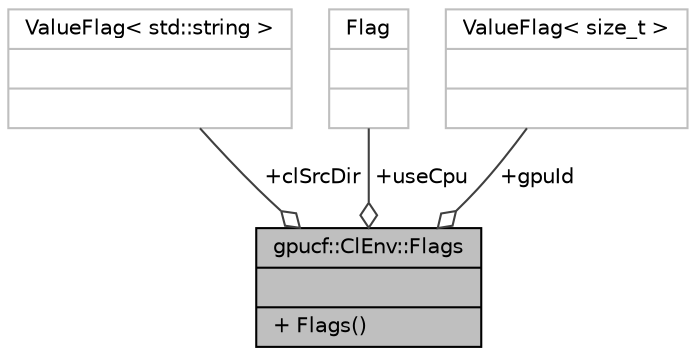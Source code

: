 digraph "gpucf::ClEnv::Flags"
{
 // INTERACTIVE_SVG=YES
  bgcolor="transparent";
  edge [fontname="Helvetica",fontsize="10",labelfontname="Helvetica",labelfontsize="10"];
  node [fontname="Helvetica",fontsize="10",shape=record];
  Node1 [label="{gpucf::ClEnv::Flags\n||+ Flags()\l}",height=0.2,width=0.4,color="black", fillcolor="grey75", style="filled", fontcolor="black"];
  Node2 -> Node1 [color="grey25",fontsize="10",style="solid",label=" +clSrcDir" ,arrowhead="odiamond",fontname="Helvetica"];
  Node2 [label="{ValueFlag\< std::string \>\n||}",height=0.2,width=0.4,color="grey75"];
  Node3 -> Node1 [color="grey25",fontsize="10",style="solid",label=" +useCpu" ,arrowhead="odiamond",fontname="Helvetica"];
  Node3 [label="{Flag\n||}",height=0.2,width=0.4,color="grey75"];
  Node4 -> Node1 [color="grey25",fontsize="10",style="solid",label=" +gpuId" ,arrowhead="odiamond",fontname="Helvetica"];
  Node4 [label="{ValueFlag\< size_t \>\n||}",height=0.2,width=0.4,color="grey75"];
}

